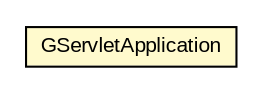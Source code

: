 #!/usr/local/bin/dot
#
# Class diagram 
# Generated by UMLGraph version R5_6-24-gf6e263 (http://www.umlgraph.org/)
#

digraph G {
	edge [fontname="arial",fontsize=10,labelfontname="arial",labelfontsize=10];
	node [fontname="arial",fontsize=10,shape=plaintext];
	nodesep=0.25;
	ranksep=0.5;
	// org.gservlet.GServletApplication
	c1493 [label=<<table title="org.gservlet.GServletApplication" border="0" cellborder="1" cellspacing="0" cellpadding="2" port="p" bgcolor="lemonChiffon" href="./GServletApplication.html">
		<tr><td><table border="0" cellspacing="0" cellpadding="1">
<tr><td align="center" balign="center"> GServletApplication </td></tr>
		</table></td></tr>
		</table>>, URL="./GServletApplication.html", fontname="arial", fontcolor="black", fontsize=10.0];
}

